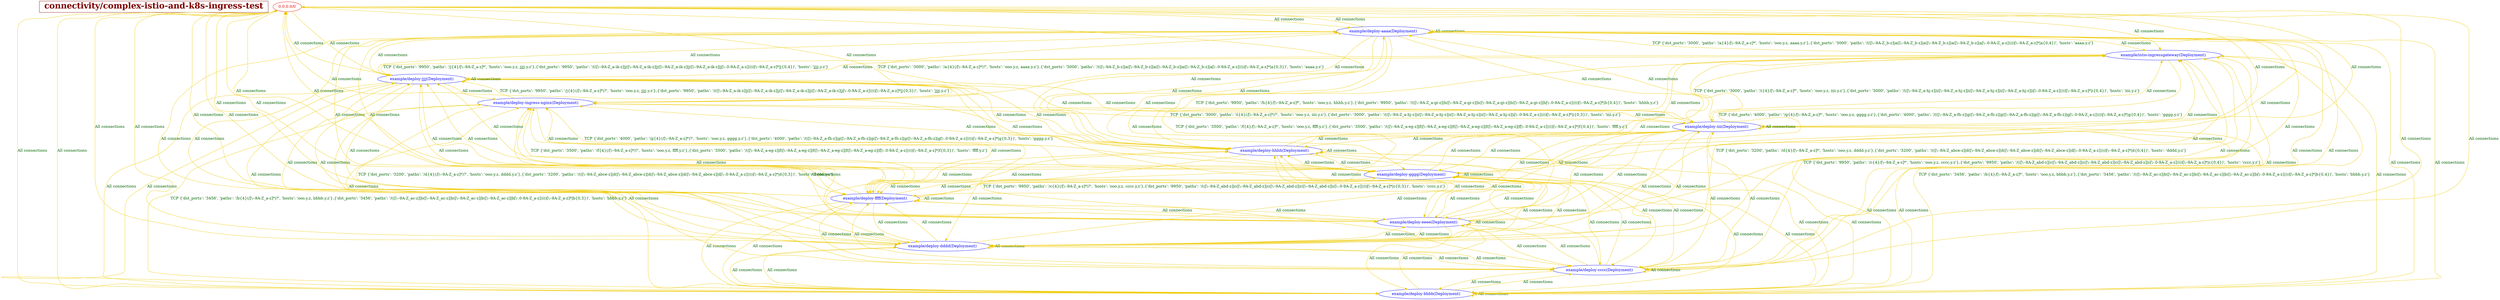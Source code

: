 // The Connectivity Graph of complex-istio-and-k8s-ingress-test
digraph {
	HEADER [shape="box" label=< <B>connectivity/complex-istio-and-k8s-ingress-test</B> > fontsize=30 color=webmaroon fontcolor=webmaroon];
	"0.0.0.0/0" [label="0.0.0.0/0" color="red2" fontcolor="red2"]
	"example/deploy-aaaa(Deployment)" [label="example/deploy-aaaa(Deployment)" color="blue" fontcolor="blue"]
	"example/deploy-bbbb(Deployment)" [label="example/deploy-bbbb(Deployment)" color="blue" fontcolor="blue"]
	"example/deploy-cccc(Deployment)" [label="example/deploy-cccc(Deployment)" color="blue" fontcolor="blue"]
	"example/deploy-dddd(Deployment)" [label="example/deploy-dddd(Deployment)" color="blue" fontcolor="blue"]
	"example/deploy-eeee(Deployment)" [label="example/deploy-eeee(Deployment)" color="blue" fontcolor="blue"]
	"example/deploy-ffff(Deployment)" [label="example/deploy-ffff(Deployment)" color="blue" fontcolor="blue"]
	"example/deploy-gggg(Deployment)" [label="example/deploy-gggg(Deployment)" color="blue" fontcolor="blue"]
	"example/deploy-hhhh(Deployment)" [label="example/deploy-hhhh(Deployment)" color="blue" fontcolor="blue"]
	"example/deploy-iiii(Deployment)" [label="example/deploy-iiii(Deployment)" color="blue" fontcolor="blue"]
	"example/deploy-ingress-nginx(Deployment)" [label="example/deploy-ingress-nginx(Deployment)" color="blue" fontcolor="blue"]
	"example/deploy-jjjj(Deployment)" [label="example/deploy-jjjj(Deployment)" color="blue" fontcolor="blue"]
	"example/istio-ingressgateway(Deployment)" [label="example/istio-ingressgateway(Deployment)" color="blue" fontcolor="blue"]
	"0.0.0.0/0" -> "example/deploy-aaaa(Deployment)" [label="All connections" color="gold2" fontcolor="darkgreen"]
	"0.0.0.0/0" -> "example/deploy-bbbb(Deployment)" [label="All connections" color="gold2" fontcolor="darkgreen"]
	"0.0.0.0/0" -> "example/deploy-cccc(Deployment)" [label="All connections" color="gold2" fontcolor="darkgreen"]
	"0.0.0.0/0" -> "example/deploy-dddd(Deployment)" [label="All connections" color="gold2" fontcolor="darkgreen"]
	"0.0.0.0/0" -> "example/deploy-eeee(Deployment)" [label="All connections" color="gold2" fontcolor="darkgreen"]
	"0.0.0.0/0" -> "example/deploy-ffff(Deployment)" [label="All connections" color="gold2" fontcolor="darkgreen"]
	"0.0.0.0/0" -> "example/deploy-gggg(Deployment)" [label="All connections" color="gold2" fontcolor="darkgreen"]
	"0.0.0.0/0" -> "example/deploy-hhhh(Deployment)" [label="All connections" color="gold2" fontcolor="darkgreen"]
	"0.0.0.0/0" -> "example/deploy-iiii(Deployment)" [label="All connections" color="gold2" fontcolor="darkgreen"]
	"0.0.0.0/0" -> "example/deploy-ingress-nginx(Deployment)" [label="All connections" color="gold2" fontcolor="darkgreen"]
	"0.0.0.0/0" -> "example/deploy-jjjj(Deployment)" [label="All connections" color="gold2" fontcolor="darkgreen"]
	"0.0.0.0/0" -> "example/istio-ingressgateway(Deployment)" [label="All connections" color="gold2" fontcolor="darkgreen"]
	"example/deploy-aaaa(Deployment)" -> "0.0.0.0/0" [label="All connections" color="gold2" fontcolor="darkgreen"]
	"example/deploy-aaaa(Deployment)" -> "example/deploy-aaaa(Deployment)" [label="All connections" color="gold2" fontcolor="darkgreen"]
	"example/deploy-aaaa(Deployment)" -> "example/deploy-bbbb(Deployment)" [label="All connections" color="gold2" fontcolor="darkgreen"]
	"example/deploy-aaaa(Deployment)" -> "example/deploy-cccc(Deployment)" [label="All connections" color="gold2" fontcolor="darkgreen"]
	"example/deploy-aaaa(Deployment)" -> "example/deploy-dddd(Deployment)" [label="All connections" color="gold2" fontcolor="darkgreen"]
	"example/deploy-aaaa(Deployment)" -> "example/deploy-eeee(Deployment)" [label="All connections" color="gold2" fontcolor="darkgreen"]
	"example/deploy-aaaa(Deployment)" -> "example/deploy-ffff(Deployment)" [label="All connections" color="gold2" fontcolor="darkgreen"]
	"example/deploy-aaaa(Deployment)" -> "example/deploy-gggg(Deployment)" [label="All connections" color="gold2" fontcolor="darkgreen"]
	"example/deploy-aaaa(Deployment)" -> "example/deploy-hhhh(Deployment)" [label="All connections" color="gold2" fontcolor="darkgreen"]
	"example/deploy-aaaa(Deployment)" -> "example/deploy-iiii(Deployment)" [label="All connections" color="gold2" fontcolor="darkgreen"]
	"example/deploy-aaaa(Deployment)" -> "example/deploy-ingress-nginx(Deployment)" [label="All connections" color="gold2" fontcolor="darkgreen"]
	"example/deploy-aaaa(Deployment)" -> "example/deploy-jjjj(Deployment)" [label="All connections" color="gold2" fontcolor="darkgreen"]
	"example/deploy-aaaa(Deployment)" -> "example/istio-ingressgateway(Deployment)" [label="All connections" color="gold2" fontcolor="darkgreen"]
	"example/deploy-bbbb(Deployment)" -> "0.0.0.0/0" [label="All connections" color="gold2" fontcolor="darkgreen"]
	"example/deploy-bbbb(Deployment)" -> "example/deploy-aaaa(Deployment)" [label="All connections" color="gold2" fontcolor="darkgreen"]
	"example/deploy-bbbb(Deployment)" -> "example/deploy-bbbb(Deployment)" [label="All connections" color="gold2" fontcolor="darkgreen"]
	"example/deploy-bbbb(Deployment)" -> "example/deploy-cccc(Deployment)" [label="All connections" color="gold2" fontcolor="darkgreen"]
	"example/deploy-bbbb(Deployment)" -> "example/deploy-dddd(Deployment)" [label="All connections" color="gold2" fontcolor="darkgreen"]
	"example/deploy-bbbb(Deployment)" -> "example/deploy-eeee(Deployment)" [label="All connections" color="gold2" fontcolor="darkgreen"]
	"example/deploy-bbbb(Deployment)" -> "example/deploy-ffff(Deployment)" [label="All connections" color="gold2" fontcolor="darkgreen"]
	"example/deploy-bbbb(Deployment)" -> "example/deploy-gggg(Deployment)" [label="All connections" color="gold2" fontcolor="darkgreen"]
	"example/deploy-bbbb(Deployment)" -> "example/deploy-hhhh(Deployment)" [label="All connections" color="gold2" fontcolor="darkgreen"]
	"example/deploy-bbbb(Deployment)" -> "example/deploy-iiii(Deployment)" [label="All connections" color="gold2" fontcolor="darkgreen"]
	"example/deploy-bbbb(Deployment)" -> "example/deploy-ingress-nginx(Deployment)" [label="All connections" color="gold2" fontcolor="darkgreen"]
	"example/deploy-bbbb(Deployment)" -> "example/deploy-jjjj(Deployment)" [label="All connections" color="gold2" fontcolor="darkgreen"]
	"example/deploy-bbbb(Deployment)" -> "example/istio-ingressgateway(Deployment)" [label="All connections" color="gold2" fontcolor="darkgreen"]
	"example/deploy-cccc(Deployment)" -> "0.0.0.0/0" [label="All connections" color="gold2" fontcolor="darkgreen"]
	"example/deploy-cccc(Deployment)" -> "example/deploy-aaaa(Deployment)" [label="All connections" color="gold2" fontcolor="darkgreen"]
	"example/deploy-cccc(Deployment)" -> "example/deploy-bbbb(Deployment)" [label="All connections" color="gold2" fontcolor="darkgreen"]
	"example/deploy-cccc(Deployment)" -> "example/deploy-cccc(Deployment)" [label="All connections" color="gold2" fontcolor="darkgreen"]
	"example/deploy-cccc(Deployment)" -> "example/deploy-dddd(Deployment)" [label="All connections" color="gold2" fontcolor="darkgreen"]
	"example/deploy-cccc(Deployment)" -> "example/deploy-eeee(Deployment)" [label="All connections" color="gold2" fontcolor="darkgreen"]
	"example/deploy-cccc(Deployment)" -> "example/deploy-ffff(Deployment)" [label="All connections" color="gold2" fontcolor="darkgreen"]
	"example/deploy-cccc(Deployment)" -> "example/deploy-gggg(Deployment)" [label="All connections" color="gold2" fontcolor="darkgreen"]
	"example/deploy-cccc(Deployment)" -> "example/deploy-hhhh(Deployment)" [label="All connections" color="gold2" fontcolor="darkgreen"]
	"example/deploy-cccc(Deployment)" -> "example/deploy-iiii(Deployment)" [label="All connections" color="gold2" fontcolor="darkgreen"]
	"example/deploy-cccc(Deployment)" -> "example/deploy-ingress-nginx(Deployment)" [label="All connections" color="gold2" fontcolor="darkgreen"]
	"example/deploy-cccc(Deployment)" -> "example/deploy-jjjj(Deployment)" [label="All connections" color="gold2" fontcolor="darkgreen"]
	"example/deploy-cccc(Deployment)" -> "example/istio-ingressgateway(Deployment)" [label="All connections" color="gold2" fontcolor="darkgreen"]
	"example/deploy-dddd(Deployment)" -> "0.0.0.0/0" [label="All connections" color="gold2" fontcolor="darkgreen"]
	"example/deploy-dddd(Deployment)" -> "example/deploy-aaaa(Deployment)" [label="All connections" color="gold2" fontcolor="darkgreen"]
	"example/deploy-dddd(Deployment)" -> "example/deploy-bbbb(Deployment)" [label="All connections" color="gold2" fontcolor="darkgreen"]
	"example/deploy-dddd(Deployment)" -> "example/deploy-cccc(Deployment)" [label="All connections" color="gold2" fontcolor="darkgreen"]
	"example/deploy-dddd(Deployment)" -> "example/deploy-dddd(Deployment)" [label="All connections" color="gold2" fontcolor="darkgreen"]
	"example/deploy-dddd(Deployment)" -> "example/deploy-eeee(Deployment)" [label="All connections" color="gold2" fontcolor="darkgreen"]
	"example/deploy-dddd(Deployment)" -> "example/deploy-ffff(Deployment)" [label="All connections" color="gold2" fontcolor="darkgreen"]
	"example/deploy-dddd(Deployment)" -> "example/deploy-gggg(Deployment)" [label="All connections" color="gold2" fontcolor="darkgreen"]
	"example/deploy-dddd(Deployment)" -> "example/deploy-hhhh(Deployment)" [label="All connections" color="gold2" fontcolor="darkgreen"]
	"example/deploy-dddd(Deployment)" -> "example/deploy-iiii(Deployment)" [label="All connections" color="gold2" fontcolor="darkgreen"]
	"example/deploy-dddd(Deployment)" -> "example/deploy-ingress-nginx(Deployment)" [label="All connections" color="gold2" fontcolor="darkgreen"]
	"example/deploy-dddd(Deployment)" -> "example/deploy-jjjj(Deployment)" [label="All connections" color="gold2" fontcolor="darkgreen"]
	"example/deploy-dddd(Deployment)" -> "example/istio-ingressgateway(Deployment)" [label="All connections" color="gold2" fontcolor="darkgreen"]
	"example/deploy-eeee(Deployment)" -> "0.0.0.0/0" [label="All connections" color="gold2" fontcolor="darkgreen"]
	"example/deploy-eeee(Deployment)" -> "example/deploy-aaaa(Deployment)" [label="All connections" color="gold2" fontcolor="darkgreen"]
	"example/deploy-eeee(Deployment)" -> "example/deploy-bbbb(Deployment)" [label="All connections" color="gold2" fontcolor="darkgreen"]
	"example/deploy-eeee(Deployment)" -> "example/deploy-cccc(Deployment)" [label="All connections" color="gold2" fontcolor="darkgreen"]
	"example/deploy-eeee(Deployment)" -> "example/deploy-dddd(Deployment)" [label="All connections" color="gold2" fontcolor="darkgreen"]
	"example/deploy-eeee(Deployment)" -> "example/deploy-eeee(Deployment)" [label="All connections" color="gold2" fontcolor="darkgreen"]
	"example/deploy-eeee(Deployment)" -> "example/deploy-ffff(Deployment)" [label="All connections" color="gold2" fontcolor="darkgreen"]
	"example/deploy-eeee(Deployment)" -> "example/deploy-gggg(Deployment)" [label="All connections" color="gold2" fontcolor="darkgreen"]
	"example/deploy-eeee(Deployment)" -> "example/deploy-hhhh(Deployment)" [label="All connections" color="gold2" fontcolor="darkgreen"]
	"example/deploy-eeee(Deployment)" -> "example/deploy-iiii(Deployment)" [label="All connections" color="gold2" fontcolor="darkgreen"]
	"example/deploy-eeee(Deployment)" -> "example/deploy-ingress-nginx(Deployment)" [label="All connections" color="gold2" fontcolor="darkgreen"]
	"example/deploy-eeee(Deployment)" -> "example/deploy-jjjj(Deployment)" [label="All connections" color="gold2" fontcolor="darkgreen"]
	"example/deploy-eeee(Deployment)" -> "example/istio-ingressgateway(Deployment)" [label="All connections" color="gold2" fontcolor="darkgreen"]
	"example/deploy-ffff(Deployment)" -> "0.0.0.0/0" [label="All connections" color="gold2" fontcolor="darkgreen"]
	"example/deploy-ffff(Deployment)" -> "example/deploy-aaaa(Deployment)" [label="All connections" color="gold2" fontcolor="darkgreen"]
	"example/deploy-ffff(Deployment)" -> "example/deploy-bbbb(Deployment)" [label="All connections" color="gold2" fontcolor="darkgreen"]
	"example/deploy-ffff(Deployment)" -> "example/deploy-cccc(Deployment)" [label="All connections" color="gold2" fontcolor="darkgreen"]
	"example/deploy-ffff(Deployment)" -> "example/deploy-dddd(Deployment)" [label="All connections" color="gold2" fontcolor="darkgreen"]
	"example/deploy-ffff(Deployment)" -> "example/deploy-eeee(Deployment)" [label="All connections" color="gold2" fontcolor="darkgreen"]
	"example/deploy-ffff(Deployment)" -> "example/deploy-ffff(Deployment)" [label="All connections" color="gold2" fontcolor="darkgreen"]
	"example/deploy-ffff(Deployment)" -> "example/deploy-gggg(Deployment)" [label="All connections" color="gold2" fontcolor="darkgreen"]
	"example/deploy-ffff(Deployment)" -> "example/deploy-hhhh(Deployment)" [label="All connections" color="gold2" fontcolor="darkgreen"]
	"example/deploy-ffff(Deployment)" -> "example/deploy-iiii(Deployment)" [label="All connections" color="gold2" fontcolor="darkgreen"]
	"example/deploy-ffff(Deployment)" -> "example/deploy-ingress-nginx(Deployment)" [label="All connections" color="gold2" fontcolor="darkgreen"]
	"example/deploy-ffff(Deployment)" -> "example/deploy-jjjj(Deployment)" [label="All connections" color="gold2" fontcolor="darkgreen"]
	"example/deploy-ffff(Deployment)" -> "example/istio-ingressgateway(Deployment)" [label="All connections" color="gold2" fontcolor="darkgreen"]
	"example/deploy-gggg(Deployment)" -> "0.0.0.0/0" [label="All connections" color="gold2" fontcolor="darkgreen"]
	"example/deploy-gggg(Deployment)" -> "example/deploy-aaaa(Deployment)" [label="All connections" color="gold2" fontcolor="darkgreen"]
	"example/deploy-gggg(Deployment)" -> "example/deploy-bbbb(Deployment)" [label="All connections" color="gold2" fontcolor="darkgreen"]
	"example/deploy-gggg(Deployment)" -> "example/deploy-cccc(Deployment)" [label="All connections" color="gold2" fontcolor="darkgreen"]
	"example/deploy-gggg(Deployment)" -> "example/deploy-dddd(Deployment)" [label="All connections" color="gold2" fontcolor="darkgreen"]
	"example/deploy-gggg(Deployment)" -> "example/deploy-eeee(Deployment)" [label="All connections" color="gold2" fontcolor="darkgreen"]
	"example/deploy-gggg(Deployment)" -> "example/deploy-ffff(Deployment)" [label="All connections" color="gold2" fontcolor="darkgreen"]
	"example/deploy-gggg(Deployment)" -> "example/deploy-gggg(Deployment)" [label="All connections" color="gold2" fontcolor="darkgreen"]
	"example/deploy-gggg(Deployment)" -> "example/deploy-hhhh(Deployment)" [label="All connections" color="gold2" fontcolor="darkgreen"]
	"example/deploy-gggg(Deployment)" -> "example/deploy-iiii(Deployment)" [label="All connections" color="gold2" fontcolor="darkgreen"]
	"example/deploy-gggg(Deployment)" -> "example/deploy-ingress-nginx(Deployment)" [label="All connections" color="gold2" fontcolor="darkgreen"]
	"example/deploy-gggg(Deployment)" -> "example/deploy-jjjj(Deployment)" [label="All connections" color="gold2" fontcolor="darkgreen"]
	"example/deploy-gggg(Deployment)" -> "example/istio-ingressgateway(Deployment)" [label="All connections" color="gold2" fontcolor="darkgreen"]
	"example/deploy-hhhh(Deployment)" -> "0.0.0.0/0" [label="All connections" color="gold2" fontcolor="darkgreen"]
	"example/deploy-hhhh(Deployment)" -> "example/deploy-aaaa(Deployment)" [label="All connections" color="gold2" fontcolor="darkgreen"]
	"example/deploy-hhhh(Deployment)" -> "example/deploy-bbbb(Deployment)" [label="All connections" color="gold2" fontcolor="darkgreen"]
	"example/deploy-hhhh(Deployment)" -> "example/deploy-cccc(Deployment)" [label="All connections" color="gold2" fontcolor="darkgreen"]
	"example/deploy-hhhh(Deployment)" -> "example/deploy-dddd(Deployment)" [label="All connections" color="gold2" fontcolor="darkgreen"]
	"example/deploy-hhhh(Deployment)" -> "example/deploy-eeee(Deployment)" [label="All connections" color="gold2" fontcolor="darkgreen"]
	"example/deploy-hhhh(Deployment)" -> "example/deploy-ffff(Deployment)" [label="All connections" color="gold2" fontcolor="darkgreen"]
	"example/deploy-hhhh(Deployment)" -> "example/deploy-gggg(Deployment)" [label="All connections" color="gold2" fontcolor="darkgreen"]
	"example/deploy-hhhh(Deployment)" -> "example/deploy-hhhh(Deployment)" [label="All connections" color="gold2" fontcolor="darkgreen"]
	"example/deploy-hhhh(Deployment)" -> "example/deploy-iiii(Deployment)" [label="All connections" color="gold2" fontcolor="darkgreen"]
	"example/deploy-hhhh(Deployment)" -> "example/deploy-ingress-nginx(Deployment)" [label="All connections" color="gold2" fontcolor="darkgreen"]
	"example/deploy-hhhh(Deployment)" -> "example/deploy-jjjj(Deployment)" [label="All connections" color="gold2" fontcolor="darkgreen"]
	"example/deploy-hhhh(Deployment)" -> "example/istio-ingressgateway(Deployment)" [label="All connections" color="gold2" fontcolor="darkgreen"]
	"example/deploy-iiii(Deployment)" -> "0.0.0.0/0" [label="All connections" color="gold2" fontcolor="darkgreen"]
	"example/deploy-iiii(Deployment)" -> "example/deploy-aaaa(Deployment)" [label="All connections" color="gold2" fontcolor="darkgreen"]
	"example/deploy-iiii(Deployment)" -> "example/deploy-bbbb(Deployment)" [label="All connections" color="gold2" fontcolor="darkgreen"]
	"example/deploy-iiii(Deployment)" -> "example/deploy-cccc(Deployment)" [label="All connections" color="gold2" fontcolor="darkgreen"]
	"example/deploy-iiii(Deployment)" -> "example/deploy-dddd(Deployment)" [label="All connections" color="gold2" fontcolor="darkgreen"]
	"example/deploy-iiii(Deployment)" -> "example/deploy-eeee(Deployment)" [label="All connections" color="gold2" fontcolor="darkgreen"]
	"example/deploy-iiii(Deployment)" -> "example/deploy-ffff(Deployment)" [label="All connections" color="gold2" fontcolor="darkgreen"]
	"example/deploy-iiii(Deployment)" -> "example/deploy-gggg(Deployment)" [label="All connections" color="gold2" fontcolor="darkgreen"]
	"example/deploy-iiii(Deployment)" -> "example/deploy-hhhh(Deployment)" [label="All connections" color="gold2" fontcolor="darkgreen"]
	"example/deploy-iiii(Deployment)" -> "example/deploy-iiii(Deployment)" [label="All connections" color="gold2" fontcolor="darkgreen"]
	"example/deploy-iiii(Deployment)" -> "example/deploy-ingress-nginx(Deployment)" [label="All connections" color="gold2" fontcolor="darkgreen"]
	"example/deploy-iiii(Deployment)" -> "example/deploy-jjjj(Deployment)" [label="All connections" color="gold2" fontcolor="darkgreen"]
	"example/deploy-iiii(Deployment)" -> "example/istio-ingressgateway(Deployment)" [label="All connections" color="gold2" fontcolor="darkgreen"]
	"example/deploy-ingress-nginx(Deployment)" -> "example/deploy-aaaa(Deployment)" [label="TCP {'dst_ports': '3000', 'paths': '/a{4}(/[\\--9A-Z_a-z]*)?', 'hosts': 'ooo.y.z, aaaa.y.z'},{'dst_ports': '3000', 'paths': '/(([\\--9A-Z_b-z]|a([\\--9A-Z_b-z]|a([\\--9A-Z_b-z]|a([\\--9A-Z_b-z]|a[\\-.0-9A-Z_a-z]))))[\\--9A-Z_a-z]*|a{0,3})', 'hosts': 'aaaa.y.z'}" color="gold2" fontcolor="darkgreen"]
	"example/deploy-ingress-nginx(Deployment)" -> "example/deploy-bbbb(Deployment)" [label="TCP {'dst_ports': '3456', 'paths': '/b{4}(/[\\--9A-Z_a-z]*)?', 'hosts': 'ooo.y.z, bbbb.y.z'},{'dst_ports': '3456', 'paths': '/(([\\--9A-Z_ac-z]|b([\\--9A-Z_ac-z]|b([\\--9A-Z_ac-z]|b([\\--9A-Z_ac-z]|b[\\-.0-9A-Z_a-z]))))[\\--9A-Z_a-z]*|b{0,3})', 'hosts': 'bbbb.y.z'}" color="gold2" fontcolor="darkgreen"]
	"example/deploy-ingress-nginx(Deployment)" -> "example/deploy-cccc(Deployment)" [label="TCP {'dst_ports': '9950', 'paths': '/c{4}(/[\\--9A-Z_a-z]*)?', 'hosts': 'ooo.y.z, cccc.y.z'},{'dst_ports': '9950', 'paths': '/(([\\--9A-Z_abd-z]|c([\\--9A-Z_abd-z]|c([\\--9A-Z_abd-z]|c([\\--9A-Z_abd-z]|c[\\-.0-9A-Z_a-z]))))[\\--9A-Z_a-z]*|c{0,3})', 'hosts': 'cccc.y.z'}" color="gold2" fontcolor="darkgreen"]
	"example/deploy-ingress-nginx(Deployment)" -> "example/deploy-dddd(Deployment)" [label="TCP {'dst_ports': '3200', 'paths': '/d{4}(/[\\--9A-Z_a-z]*)?', 'hosts': 'ooo.y.z, dddd.y.z'},{'dst_ports': '3200', 'paths': '/(([\\--9A-Z_abce-z]|d([\\--9A-Z_abce-z]|d([\\--9A-Z_abce-z]|d([\\--9A-Z_abce-z]|d[\\-.0-9A-Z_a-z]))))[\\--9A-Z_a-z]*|d{0,3})', 'hosts': 'dddd.y.z'}" color="gold2" fontcolor="darkgreen"]
	"example/deploy-ingress-nginx(Deployment)" -> "example/deploy-ffff(Deployment)" [label="TCP {'dst_ports': '3500', 'paths': '/f{4}(/[\\--9A-Z_a-z]*)?', 'hosts': 'ooo.y.z, ffff.y.z'},{'dst_ports': '3500', 'paths': '/(([\\--9A-Z_a-eg-z]|f([\\--9A-Z_a-eg-z]|f([\\--9A-Z_a-eg-z]|f([\\--9A-Z_a-eg-z]|f[\\-.0-9A-Z_a-z]))))[\\--9A-Z_a-z]*|f{0,3})', 'hosts': 'ffff.y.z'}" color="gold2" fontcolor="darkgreen"]
	"example/deploy-ingress-nginx(Deployment)" -> "example/deploy-gggg(Deployment)" [label="TCP {'dst_ports': '4000', 'paths': '/g{4}(/[\\--9A-Z_a-z]*)?', 'hosts': 'ooo.y.z, gggg.y.z'},{'dst_ports': '4000', 'paths': '/(([\\--9A-Z_a-fh-z]|g([\\--9A-Z_a-fh-z]|g([\\--9A-Z_a-fh-z]|g([\\--9A-Z_a-fh-z]|g[\\-.0-9A-Z_a-z]))))[\\--9A-Z_a-z]*|g{0,3})', 'hosts': 'gggg.y.z'}" color="gold2" fontcolor="darkgreen"]
	"example/deploy-ingress-nginx(Deployment)" -> "example/deploy-iiii(Deployment)" [label="TCP {'dst_ports': '3000', 'paths': '/i{4}(/[\\--9A-Z_a-z]*)?', 'hosts': 'ooo.y.z, iiii.y.z'},{'dst_ports': '3000', 'paths': '/(([\\--9A-Z_a-hj-z]|i([\\--9A-Z_a-hj-z]|i([\\--9A-Z_a-hj-z]|i([\\--9A-Z_a-hj-z]|i[\\-.0-9A-Z_a-z]))))[\\--9A-Z_a-z]*|i{0,3})', 'hosts': 'iiii.y.z'}" color="gold2" fontcolor="darkgreen"]
	"example/deploy-ingress-nginx(Deployment)" -> "example/deploy-jjjj(Deployment)" [label="TCP {'dst_ports': '9950', 'paths': '/j{4}(/[\\--9A-Z_a-z]*)?', 'hosts': 'ooo.y.z, jjjj.y.z'},{'dst_ports': '9950', 'paths': '/(([\\--9A-Z_a-ik-z]|j([\\--9A-Z_a-ik-z]|j([\\--9A-Z_a-ik-z]|j([\\--9A-Z_a-ik-z]|j[\\-.0-9A-Z_a-z]))))[\\--9A-Z_a-z]*|j{0,3})', 'hosts': 'jjjj.y.z'}" color="gold2" fontcolor="darkgreen"]
	"example/deploy-jjjj(Deployment)" -> "0.0.0.0/0" [label="All connections" color="gold2" fontcolor="darkgreen"]
	"example/deploy-jjjj(Deployment)" -> "example/deploy-aaaa(Deployment)" [label="All connections" color="gold2" fontcolor="darkgreen"]
	"example/deploy-jjjj(Deployment)" -> "example/deploy-bbbb(Deployment)" [label="All connections" color="gold2" fontcolor="darkgreen"]
	"example/deploy-jjjj(Deployment)" -> "example/deploy-cccc(Deployment)" [label="All connections" color="gold2" fontcolor="darkgreen"]
	"example/deploy-jjjj(Deployment)" -> "example/deploy-dddd(Deployment)" [label="All connections" color="gold2" fontcolor="darkgreen"]
	"example/deploy-jjjj(Deployment)" -> "example/deploy-eeee(Deployment)" [label="All connections" color="gold2" fontcolor="darkgreen"]
	"example/deploy-jjjj(Deployment)" -> "example/deploy-ffff(Deployment)" [label="All connections" color="gold2" fontcolor="darkgreen"]
	"example/deploy-jjjj(Deployment)" -> "example/deploy-gggg(Deployment)" [label="All connections" color="gold2" fontcolor="darkgreen"]
	"example/deploy-jjjj(Deployment)" -> "example/deploy-hhhh(Deployment)" [label="All connections" color="gold2" fontcolor="darkgreen"]
	"example/deploy-jjjj(Deployment)" -> "example/deploy-iiii(Deployment)" [label="All connections" color="gold2" fontcolor="darkgreen"]
	"example/deploy-jjjj(Deployment)" -> "example/deploy-ingress-nginx(Deployment)" [label="All connections" color="gold2" fontcolor="darkgreen"]
	"example/deploy-jjjj(Deployment)" -> "example/deploy-jjjj(Deployment)" [label="All connections" color="gold2" fontcolor="darkgreen"]
	"example/deploy-jjjj(Deployment)" -> "example/istio-ingressgateway(Deployment)" [label="All connections" color="gold2" fontcolor="darkgreen"]
	"example/istio-ingressgateway(Deployment)" -> "example/deploy-aaaa(Deployment)" [label="TCP {'dst_ports': '3000', 'paths': '/a{4}/[\\--9A-Z_a-z]*', 'hosts': 'ooo.y.z, aaaa.y.z'},{'dst_ports': '3000', 'paths': '/(([\\--9A-Z_b-z]|a([\\--9A-Z_b-z]|a([\\--9A-Z_b-z]|a([\\--9A-Z_b-z]|a[\\-.0-9A-Z_a-z]))))[\\--9A-Z_a-z]*|a{0,4})', 'hosts': 'aaaa.y.z'}" color="gold2" fontcolor="darkgreen"]
	"example/istio-ingressgateway(Deployment)" -> "example/deploy-bbbb(Deployment)" [label="TCP {'dst_ports': '3456', 'paths': '/b{4}/[\\--9A-Z_a-z]*', 'hosts': 'ooo.y.z, bbbb.y.z'},{'dst_ports': '3456', 'paths': '/(([\\--9A-Z_ac-z]|b([\\--9A-Z_ac-z]|b([\\--9A-Z_ac-z]|b([\\--9A-Z_ac-z]|b[\\-.0-9A-Z_a-z]))))[\\--9A-Z_a-z]*|b{0,4})', 'hosts': 'bbbb.y.z'}" color="gold2" fontcolor="darkgreen"]
	"example/istio-ingressgateway(Deployment)" -> "example/deploy-cccc(Deployment)" [label="TCP {'dst_ports': '9950', 'paths': '/c{4}/[\\--9A-Z_a-z]*', 'hosts': 'ooo.y.z, cccc.y.z'},{'dst_ports': '9950', 'paths': '/(([\\--9A-Z_abd-z]|c([\\--9A-Z_abd-z]|c([\\--9A-Z_abd-z]|c([\\--9A-Z_abd-z]|c[\\-.0-9A-Z_a-z]))))[\\--9A-Z_a-z]*|c{0,4})', 'hosts': 'cccc.y.z'}" color="gold2" fontcolor="darkgreen"]
	"example/istio-ingressgateway(Deployment)" -> "example/deploy-dddd(Deployment)" [label="TCP {'dst_ports': '3200', 'paths': '/d{4}/[\\--9A-Z_a-z]*', 'hosts': 'ooo.y.z, dddd.y.z'},{'dst_ports': '3200', 'paths': '/(([\\--9A-Z_abce-z]|d([\\--9A-Z_abce-z]|d([\\--9A-Z_abce-z]|d([\\--9A-Z_abce-z]|d[\\-.0-9A-Z_a-z]))))[\\--9A-Z_a-z]*|d{0,4})', 'hosts': 'dddd.y.z'}" color="gold2" fontcolor="darkgreen"]
	"example/istio-ingressgateway(Deployment)" -> "example/deploy-ffff(Deployment)" [label="TCP {'dst_ports': '3500', 'paths': '/f{4}/[\\--9A-Z_a-z]*', 'hosts': 'ooo.y.z, ffff.y.z'},{'dst_ports': '3500', 'paths': '/(([\\--9A-Z_a-eg-z]|f([\\--9A-Z_a-eg-z]|f([\\--9A-Z_a-eg-z]|f([\\--9A-Z_a-eg-z]|f[\\-.0-9A-Z_a-z]))))[\\--9A-Z_a-z]*|f{0,4})', 'hosts': 'ffff.y.z'}" color="gold2" fontcolor="darkgreen"]
	"example/istio-ingressgateway(Deployment)" -> "example/deploy-gggg(Deployment)" [label="TCP {'dst_ports': '4000', 'paths': '/g{4}/[\\--9A-Z_a-z]*', 'hosts': 'ooo.y.z, gggg.y.z'},{'dst_ports': '4000', 'paths': '/(([\\--9A-Z_a-fh-z]|g([\\--9A-Z_a-fh-z]|g([\\--9A-Z_a-fh-z]|g([\\--9A-Z_a-fh-z]|g[\\-.0-9A-Z_a-z]))))[\\--9A-Z_a-z]*|g{0,4})', 'hosts': 'gggg.y.z'}" color="gold2" fontcolor="darkgreen"]
	"example/istio-ingressgateway(Deployment)" -> "example/deploy-hhhh(Deployment)" [label="TCP {'dst_ports': '9950', 'paths': '/h{4}/[\\--9A-Z_a-z]*', 'hosts': 'ooo.y.z, hhhh.y.z'},{'dst_ports': '9950', 'paths': '/(([\\--9A-Z_a-gi-z]|h([\\--9A-Z_a-gi-z]|h([\\--9A-Z_a-gi-z]|h([\\--9A-Z_a-gi-z]|h[\\-.0-9A-Z_a-z]))))[\\--9A-Z_a-z]*|h{0,4})', 'hosts': 'hhhh.y.z'}" color="gold2" fontcolor="darkgreen"]
	"example/istio-ingressgateway(Deployment)" -> "example/deploy-iiii(Deployment)" [label="TCP {'dst_ports': '3000', 'paths': '/i{4}/[\\--9A-Z_a-z]*', 'hosts': 'ooo.y.z, iiii.y.z'},{'dst_ports': '3000', 'paths': '/(([\\--9A-Z_a-hj-z]|i([\\--9A-Z_a-hj-z]|i([\\--9A-Z_a-hj-z]|i([\\--9A-Z_a-hj-z]|i[\\-.0-9A-Z_a-z]))))[\\--9A-Z_a-z]*|i{0,4})', 'hosts': 'iiii.y.z'}" color="gold2" fontcolor="darkgreen"]
	"example/istio-ingressgateway(Deployment)" -> "example/deploy-jjjj(Deployment)" [label="TCP {'dst_ports': '9950', 'paths': '/j{4}/[\\--9A-Z_a-z]*', 'hosts': 'ooo.y.z, jjjj.y.z'},{'dst_ports': '9950', 'paths': '/(([\\--9A-Z_a-ik-z]|j([\\--9A-Z_a-ik-z]|j([\\--9A-Z_a-ik-z]|j([\\--9A-Z_a-ik-z]|j[\\-.0-9A-Z_a-z]))))[\\--9A-Z_a-z]*|j{0,4})', 'hosts': 'jjjj.y.z'}" color="gold2" fontcolor="darkgreen"]
}

